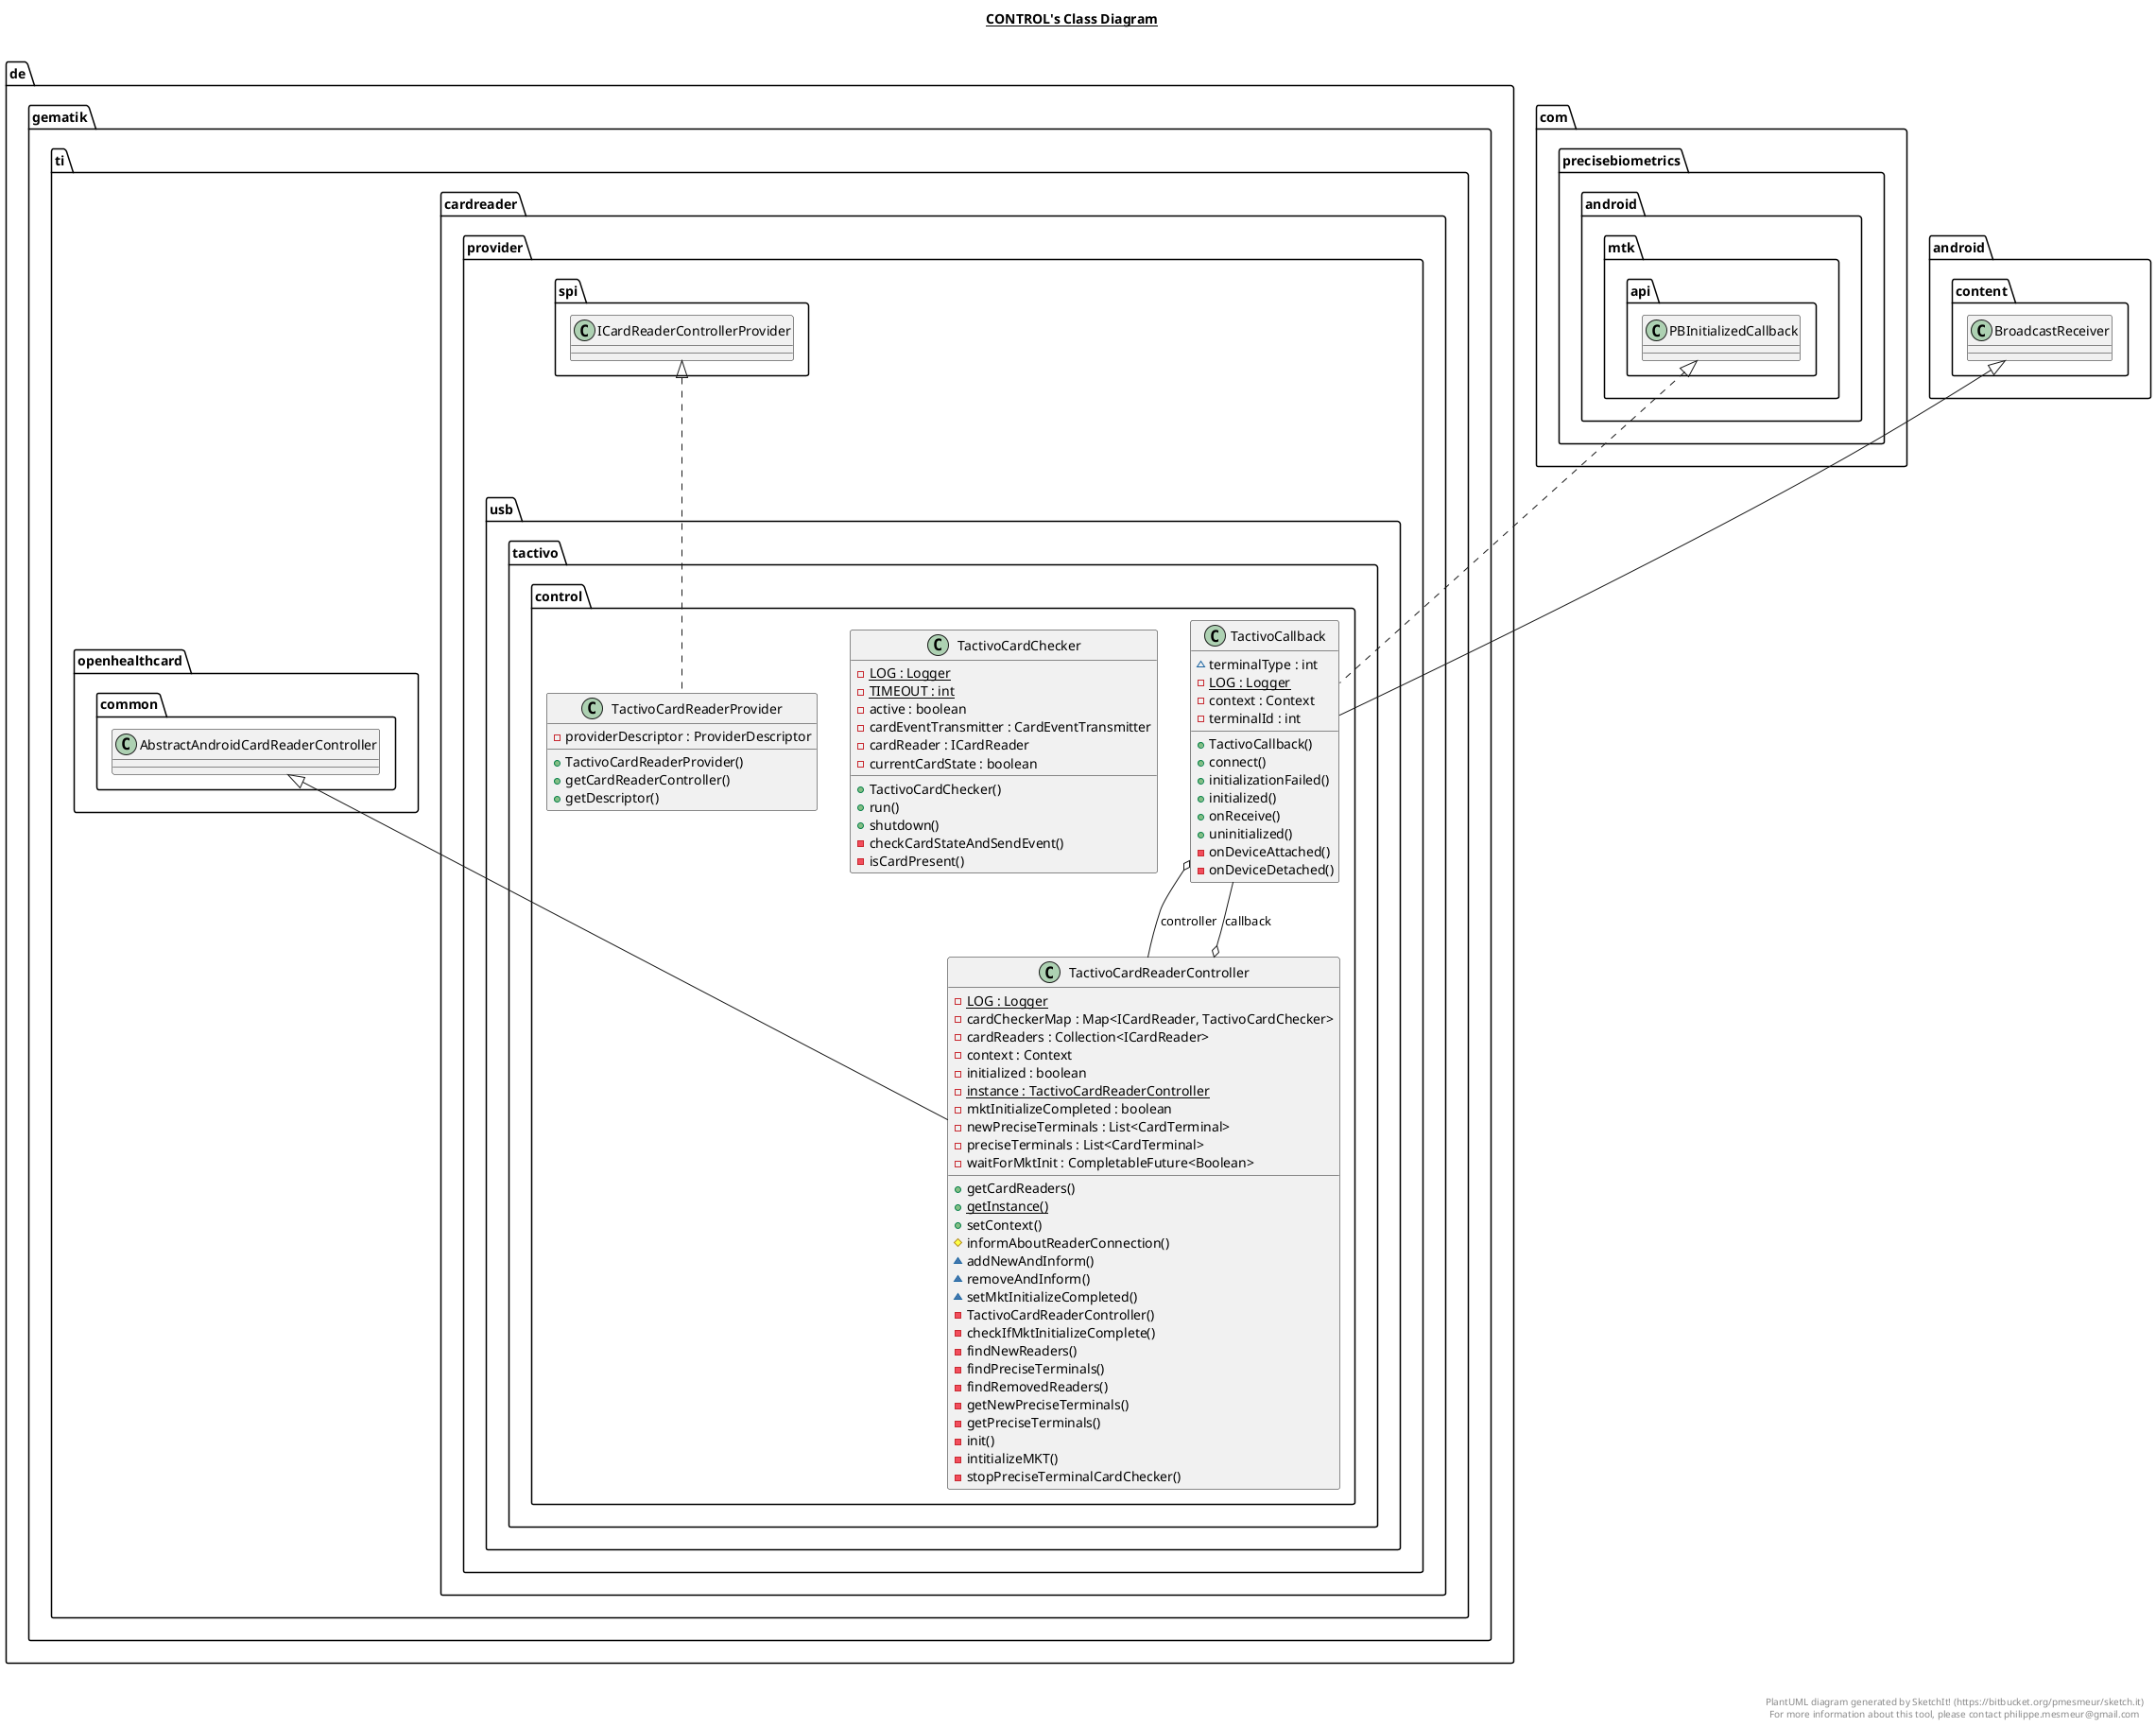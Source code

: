 @startuml

title __CONTROL's Class Diagram__\n

  namespace de.gematik.ti.cardreader.provider.usb.tactivo {
    namespace control {
      class de.gematik.ti.cardreader.provider.usb.tactivo.control.TactivoCallback {
          ~ terminalType : int
          {static} - LOG : Logger
          - context : Context
          - terminalId : int
          + TactivoCallback()
          + connect()
          + initializationFailed()
          + initialized()
          + onReceive()
          + uninitialized()
          - onDeviceAttached()
          - onDeviceDetached()
      }
    }
  }
  

  namespace de.gematik.ti.cardreader.provider.usb.tactivo {
    namespace control {
      class de.gematik.ti.cardreader.provider.usb.tactivo.control.TactivoCardChecker {
          {static} - LOG : Logger
          {static} - TIMEOUT : int
          - active : boolean
          - cardEventTransmitter : CardEventTransmitter
          - cardReader : ICardReader
          - currentCardState : boolean
          + TactivoCardChecker()
          + run()
          + shutdown()
          - checkCardStateAndSendEvent()
          - isCardPresent()
      }
    }
  }
  

  namespace de.gematik.ti.cardreader.provider.usb.tactivo {
    namespace control {
      class de.gematik.ti.cardreader.provider.usb.tactivo.control.TactivoCardReaderController {
          {static} - LOG : Logger
          - cardCheckerMap : Map<ICardReader, TactivoCardChecker>
          - cardReaders : Collection<ICardReader>
          - context : Context
          - initialized : boolean
          {static} - instance : TactivoCardReaderController
          - mktInitializeCompleted : boolean
          - newPreciseTerminals : List<CardTerminal>
          - preciseTerminals : List<CardTerminal>
          - waitForMktInit : CompletableFuture<Boolean>
          + getCardReaders()
          {static} + getInstance()
          + setContext()
          # informAboutReaderConnection()
          ~ addNewAndInform()
          ~ removeAndInform()
          ~ setMktInitializeCompleted()
          - TactivoCardReaderController()
          - checkIfMktInitializeComplete()
          - findNewReaders()
          - findPreciseTerminals()
          - findRemovedReaders()
          - getNewPreciseTerminals()
          - getPreciseTerminals()
          - init()
          - intitializeMKT()
          - stopPreciseTerminalCardChecker()
      }
    }
  }
  

  namespace de.gematik.ti.cardreader.provider.usb.tactivo {
    namespace control {
      class de.gematik.ti.cardreader.provider.usb.tactivo.control.TactivoCardReaderProvider {
          - providerDescriptor : ProviderDescriptor
          + TactivoCardReaderProvider()
          + getCardReaderController()
          + getDescriptor()
      }
    }
  }
  

  de.gematik.ti.cardreader.provider.usb.tactivo.control.TactivoCallback .up.|> com.precisebiometrics.android.mtk.api.PBInitializedCallback
  de.gematik.ti.cardreader.provider.usb.tactivo.control.TactivoCallback -up-|> android.content.BroadcastReceiver
  de.gematik.ti.cardreader.provider.usb.tactivo.control.TactivoCallback o-- de.gematik.ti.cardreader.provider.usb.tactivo.control.TactivoCardReaderController : controller
  de.gematik.ti.cardreader.provider.usb.tactivo.control.TactivoCardReaderController -up-|> de.gematik.ti.openhealthcard.common.AbstractAndroidCardReaderController
  de.gematik.ti.cardreader.provider.usb.tactivo.control.TactivoCardReaderController o-- de.gematik.ti.cardreader.provider.usb.tactivo.control.TactivoCallback : callback
  de.gematik.ti.cardreader.provider.usb.tactivo.control.TactivoCardReaderProvider .up.|> de.gematik.ti.cardreader.provider.spi.ICardReaderControllerProvider


right footer


PlantUML diagram generated by SketchIt! (https://bitbucket.org/pmesmeur/sketch.it)
For more information about this tool, please contact philippe.mesmeur@gmail.com
endfooter

@enduml
